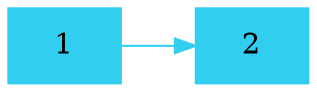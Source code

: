 digraph G { 
rankdir=LR; 
 node [shape=box];
 node [style=filled]; 
 node [fillcolor="#31CEF0"];
 node [color="#31CEF0"];
 edge [color="#31CEF0"];
0[label="1"];
1[label="2"];

0 -> 1;
 }